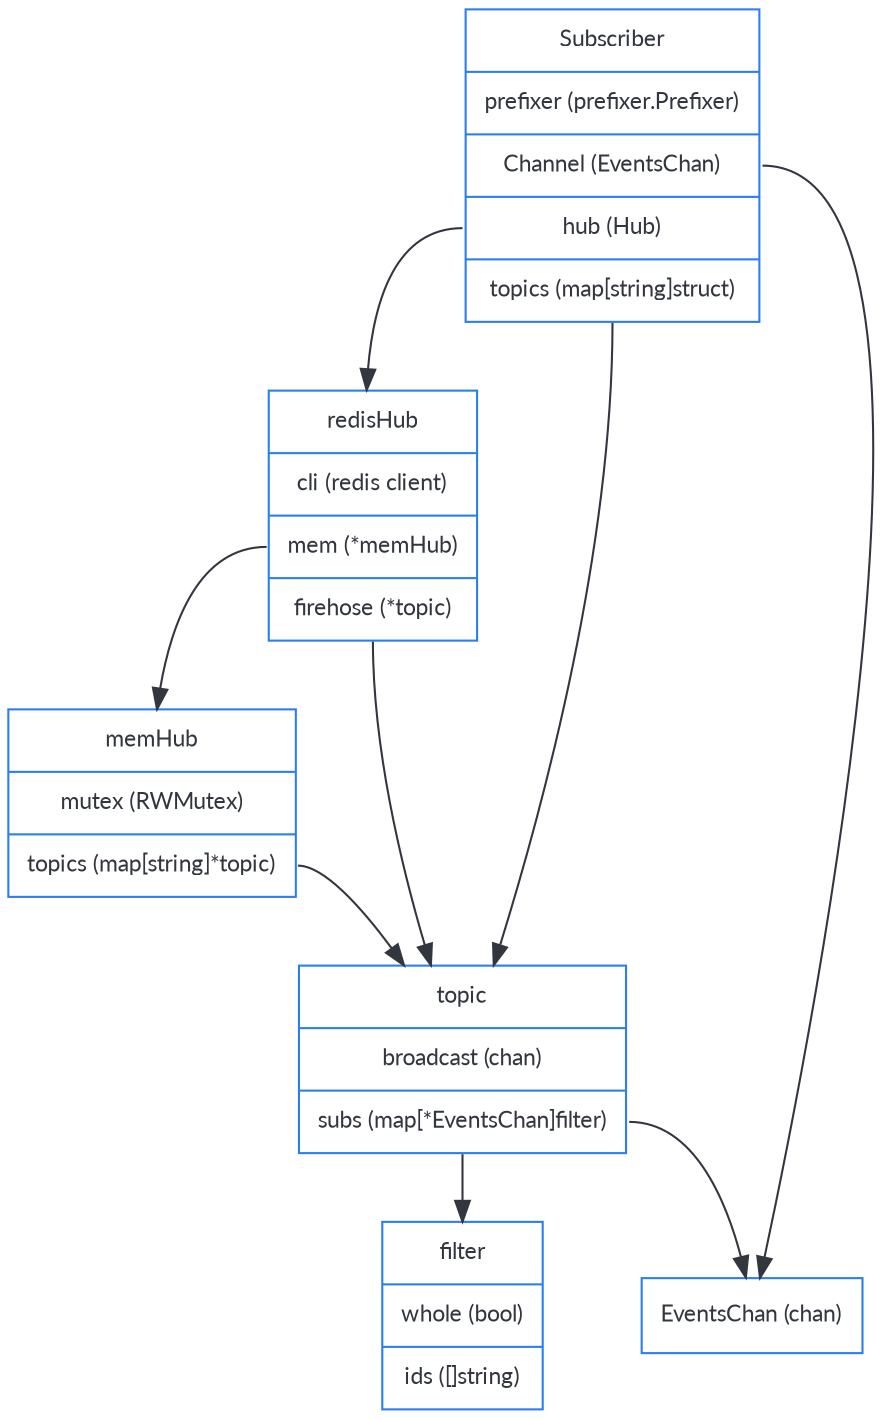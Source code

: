 digraph realtime {
	graph [splines=true];
	node [shape="box", fontname="lato", fontsize=11, margin=0.12, color="#297EF2", fontcolor="#32363F"];
	edge [color="#32363F"];
	ranksep=0.45; nodesep=0.6;

	sub [label="{<0>Subscriber|<1>prefixer (prefixer.Prefixer)|<2>Channel (EventsChan)|<3>hub (Hub)|<4>topics (map[string]struct)}", shape="record"]
	redisHub [label="{<0>redisHub|<1>cli (redis client)|<2>mem (*memHub)|<3>firehose (*topic)}", shape="record"];
	memHub [label="{<0>memHub|<1>mutex (RWMutex)|<2>topics (map[string]*topic)}", shape="record"]
	topic [label="{<0>topic|<1>broadcast (chan)|<2>subs (map[*EventsChan]filter)}", shape="record"];
	memSub [label="{<0>EventsChan (chan)}", shape="record"]
	filter [label="{<0>filter|<1>whole (bool)|<2>ids ([]string)}", shape="record"]

	sub:2 -> memSub;
	sub:3 -> redisHub;
	sub:4 -> topic;
	redisHub:2 -> memHub;
	redisHub:3 -> topic;
	memHub:2 -> topic;
	topic:2 -> memSub;
	topic:2 -> filter;
}
